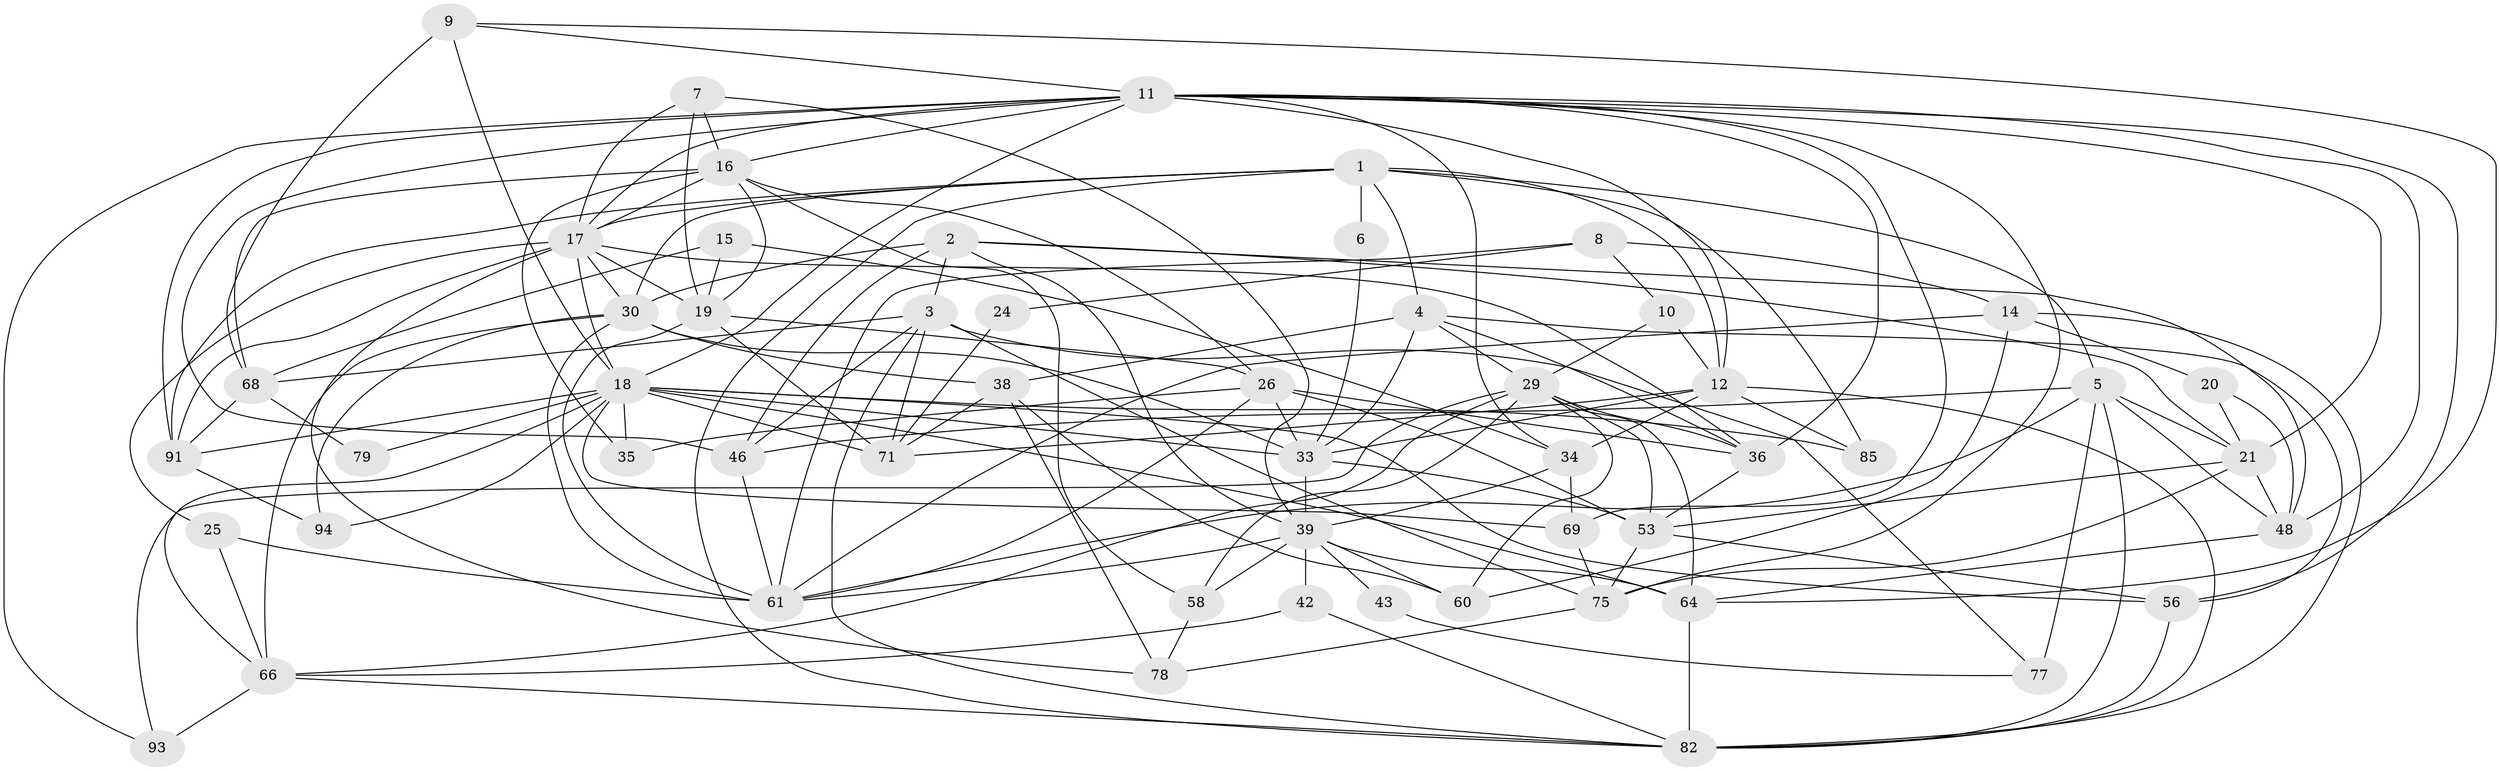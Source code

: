 // original degree distribution, {5: 0.1834862385321101, 4: 0.30275229357798167, 2: 0.13761467889908258, 3: 0.24770642201834864, 6: 0.07339449541284404, 8: 0.009174311926605505, 7: 0.03669724770642202, 9: 0.009174311926605505}
// Generated by graph-tools (version 1.1) at 2025/15/03/09/25 04:15:06]
// undirected, 54 vertices, 156 edges
graph export_dot {
graph [start="1"]
  node [color=gray90,style=filled];
  1 [super="+28+65"];
  2 [super="+13"];
  3 [super="+76"];
  4 [super="+51"];
  5 [super="+23+81"];
  6;
  7 [super="+32+45"];
  8;
  9;
  10 [super="+100"];
  11 [super="+98+50+49"];
  12 [super="+27+105"];
  14 [super="+57"];
  15;
  16 [super="+72"];
  17 [super="+107+22+74"];
  18 [super="+103+44+47"];
  19 [super="+70"];
  20;
  21 [super="+104+41"];
  24;
  25;
  26 [super="+31"];
  29 [super="+37"];
  30 [super="+90"];
  33 [super="+97"];
  34 [super="+63"];
  35;
  36 [super="+52"];
  38;
  39 [super="+87+54"];
  42 [super="+108"];
  43;
  46;
  48 [super="+101+73"];
  53 [super="+83+67"];
  56;
  58;
  60;
  61 [super="+89"];
  64 [super="+88"];
  66;
  68 [super="+92"];
  69;
  71;
  75 [super="+80+84"];
  77;
  78;
  79;
  82 [super="+102"];
  85;
  91;
  93;
  94;
  1 -- 91;
  1 -- 12;
  1 -- 5;
  1 -- 85;
  1 -- 17;
  1 -- 82;
  1 -- 4;
  1 -- 6;
  1 -- 30;
  2 -- 46;
  2 -- 48;
  2 -- 3;
  2 -- 21;
  2 -- 39;
  2 -- 30 [weight=2];
  3 -- 46;
  3 -- 77;
  3 -- 75;
  3 -- 82;
  3 -- 71;
  3 -- 68;
  4 -- 33;
  4 -- 36;
  4 -- 56;
  4 -- 29;
  4 -- 38;
  5 -- 46;
  5 -- 61;
  5 -- 77;
  5 -- 21;
  5 -- 48;
  5 -- 82;
  6 -- 33;
  7 -- 17;
  7 -- 19;
  7 -- 16;
  7 -- 39;
  8 -- 24;
  8 -- 10;
  8 -- 14;
  8 -- 61;
  9 -- 64;
  9 -- 18;
  9 -- 11;
  9 -- 68;
  10 -- 29;
  10 -- 12;
  11 -- 69;
  11 -- 17;
  11 -- 34;
  11 -- 46;
  11 -- 36;
  11 -- 12;
  11 -- 75;
  11 -- 16;
  11 -- 48;
  11 -- 18 [weight=2];
  11 -- 21;
  11 -- 56;
  11 -- 91;
  11 -- 93;
  12 -- 33;
  12 -- 85;
  12 -- 34;
  12 -- 71;
  12 -- 82;
  14 -- 82;
  14 -- 20;
  14 -- 60;
  14 -- 61;
  15 -- 19;
  15 -- 68;
  15 -- 34;
  16 -- 19;
  16 -- 17;
  16 -- 35;
  16 -- 68;
  16 -- 58;
  16 -- 26;
  17 -- 78;
  17 -- 36;
  17 -- 19;
  17 -- 25;
  17 -- 91;
  17 -- 18;
  17 -- 30;
  18 -- 94;
  18 -- 66;
  18 -- 85;
  18 -- 56;
  18 -- 91;
  18 -- 35;
  18 -- 69;
  18 -- 71;
  18 -- 79;
  18 -- 33;
  18 -- 64 [weight=2];
  19 -- 71;
  19 -- 26;
  19 -- 61;
  20 -- 48;
  20 -- 21;
  21 -- 75;
  21 -- 48;
  21 -- 53;
  24 -- 71;
  25 -- 66;
  25 -- 61;
  26 -- 35;
  26 -- 53;
  26 -- 61;
  26 -- 36;
  26 -- 33;
  29 -- 93;
  29 -- 58;
  29 -- 64;
  29 -- 66;
  29 -- 36;
  29 -- 53 [weight=2];
  29 -- 60;
  30 -- 38;
  30 -- 61;
  30 -- 94;
  30 -- 66;
  30 -- 33;
  33 -- 39;
  33 -- 53;
  34 -- 39;
  34 -- 69;
  36 -- 53;
  38 -- 71;
  38 -- 60;
  38 -- 78;
  39 -- 60;
  39 -- 58;
  39 -- 42;
  39 -- 43;
  39 -- 61;
  39 -- 64;
  42 -- 82;
  42 -- 66;
  43 -- 77;
  46 -- 61;
  48 -- 64;
  53 -- 75;
  53 -- 56;
  56 -- 82;
  58 -- 78;
  64 -- 82;
  66 -- 93;
  66 -- 82;
  68 -- 91;
  68 -- 79;
  69 -- 75;
  75 -- 78;
  91 -- 94;
}
